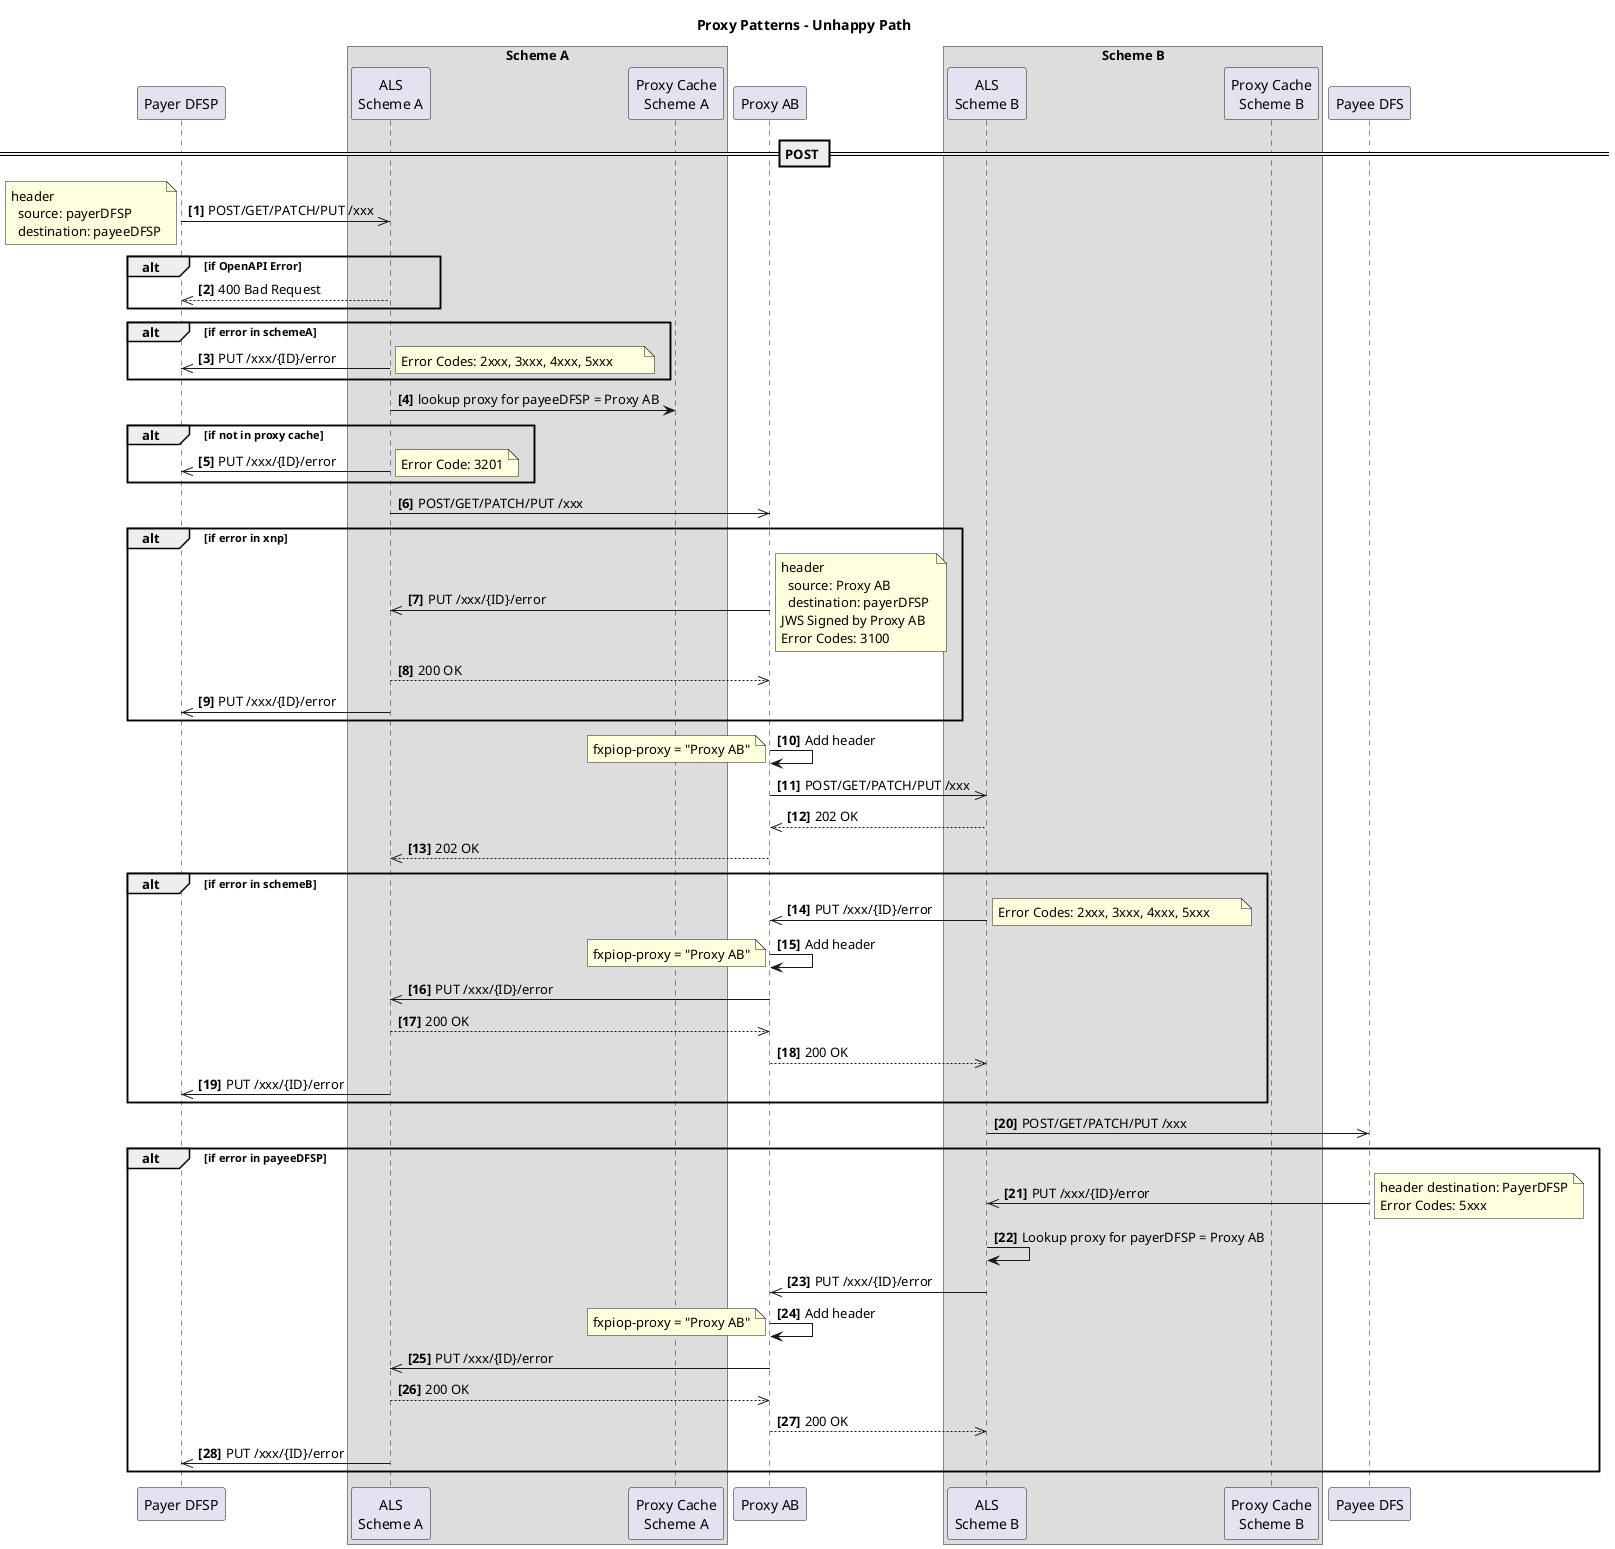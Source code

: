 @startuml

title Proxy Patterns - Unhappy Path 

participant "Payer DFSP" as payerDFSP
box "Scheme A"
    participant "ALS\nScheme A" as schemeA
    participant "Proxy Cache\nScheme A" as pc_A
end box
participant "Proxy AB" as xnp
box "Scheme B"
    participant "ALS\nScheme B" as schemeB
    participant "Proxy Cache\nScheme B" as pc_B
end box
participant "Payee DFS" as payeeDFSP

autonumber 1 "<b>[0]"

== POST ==
payerDFSP ->> schemeA: POST/GET/PATCH/PUT /xxx
note left
header 
  source: payerDFSP
  destination: payeeDFSP
end note
alt if OpenAPI Error 
    schemeA -->> payerDFSP: 400 Bad Request
end

    alt if error in schemeA
        schemeA ->> payerDFSP: PUT /xxx/{ID}/error
note right
Error Codes: 2xxx, 3xxx, 4xxx, 5xxx        
end note
    end

    schemeA -> pc_A: lookup proxy for payeeDFSP = Proxy AB
    alt if not in proxy cache
      schemeA ->> payerDFSP: PUT /xxx/{ID}/error
note right
Error Code: 3201
end note
    end
    schemeA ->> xnp: POST/GET/PATCH/PUT /xxx
    
    alt if error in xnp
        xnp ->> schemeA: PUT /xxx/{ID}/error
note right
header 
  source: Proxy AB
  destination: payerDFSP
JWS Signed by Proxy AB  
Error Codes: 3100
end note
    schemeA -->> xnp: 200 OK
        schemeA ->> payerDFSP: PUT /xxx/{ID}/error
    end
    
    xnp->xnp: Add header
    note left
    fxpiop-proxy = "Proxy AB"
    end note

    xnp ->> schemeB: POST/GET/PATCH/PUT /xxx
    schemeB -->> xnp: 202 OK
    xnp -->> schemeA: 202 OK
    
    alt if error in schemeB
            schemeB ->> xnp: PUT /xxx/{ID}/error
note right
Error Codes: 2xxx, 3xxx, 4xxx, 5xxx        
end note
    xnp->xnp: Add header
    note left
    fxpiop-proxy = "Proxy AB"
    end note
            xnp ->> schemeA: PUT /xxx/{ID}/error
    schemeA -->> xnp: 200 OK
    xnp -->> schemeB: 200 OK
            schemeA ->> payerDFSP: PUT /xxx/{ID}/error
    end
    
    schemeB ->> payeeDFSP: POST/GET/PATCH/PUT /xxx
    
    alt if error in payeeDFSP
        payeeDFSP->> schemeB: PUT /xxx/{ID}/error
note right
header destination: PayerDFSP
Error Codes: 5xxx
end note
            schemeB -> schemeB: Lookup proxy for payerDFSP = Proxy AB
            schemeB ->> xnp: PUT /xxx/{ID}/error
    xnp->xnp: Add header
    note left
    fxpiop-proxy = "Proxy AB"
    end note
            xnp ->> schemeA: PUT /xxx/{ID}/error
            schemeA -->> xnp: 200 OK
            xnp -->> schemeB: 200 OK
            schemeA ->> payerDFSP: PUT /xxx/{ID}/error
    end

@enduml
